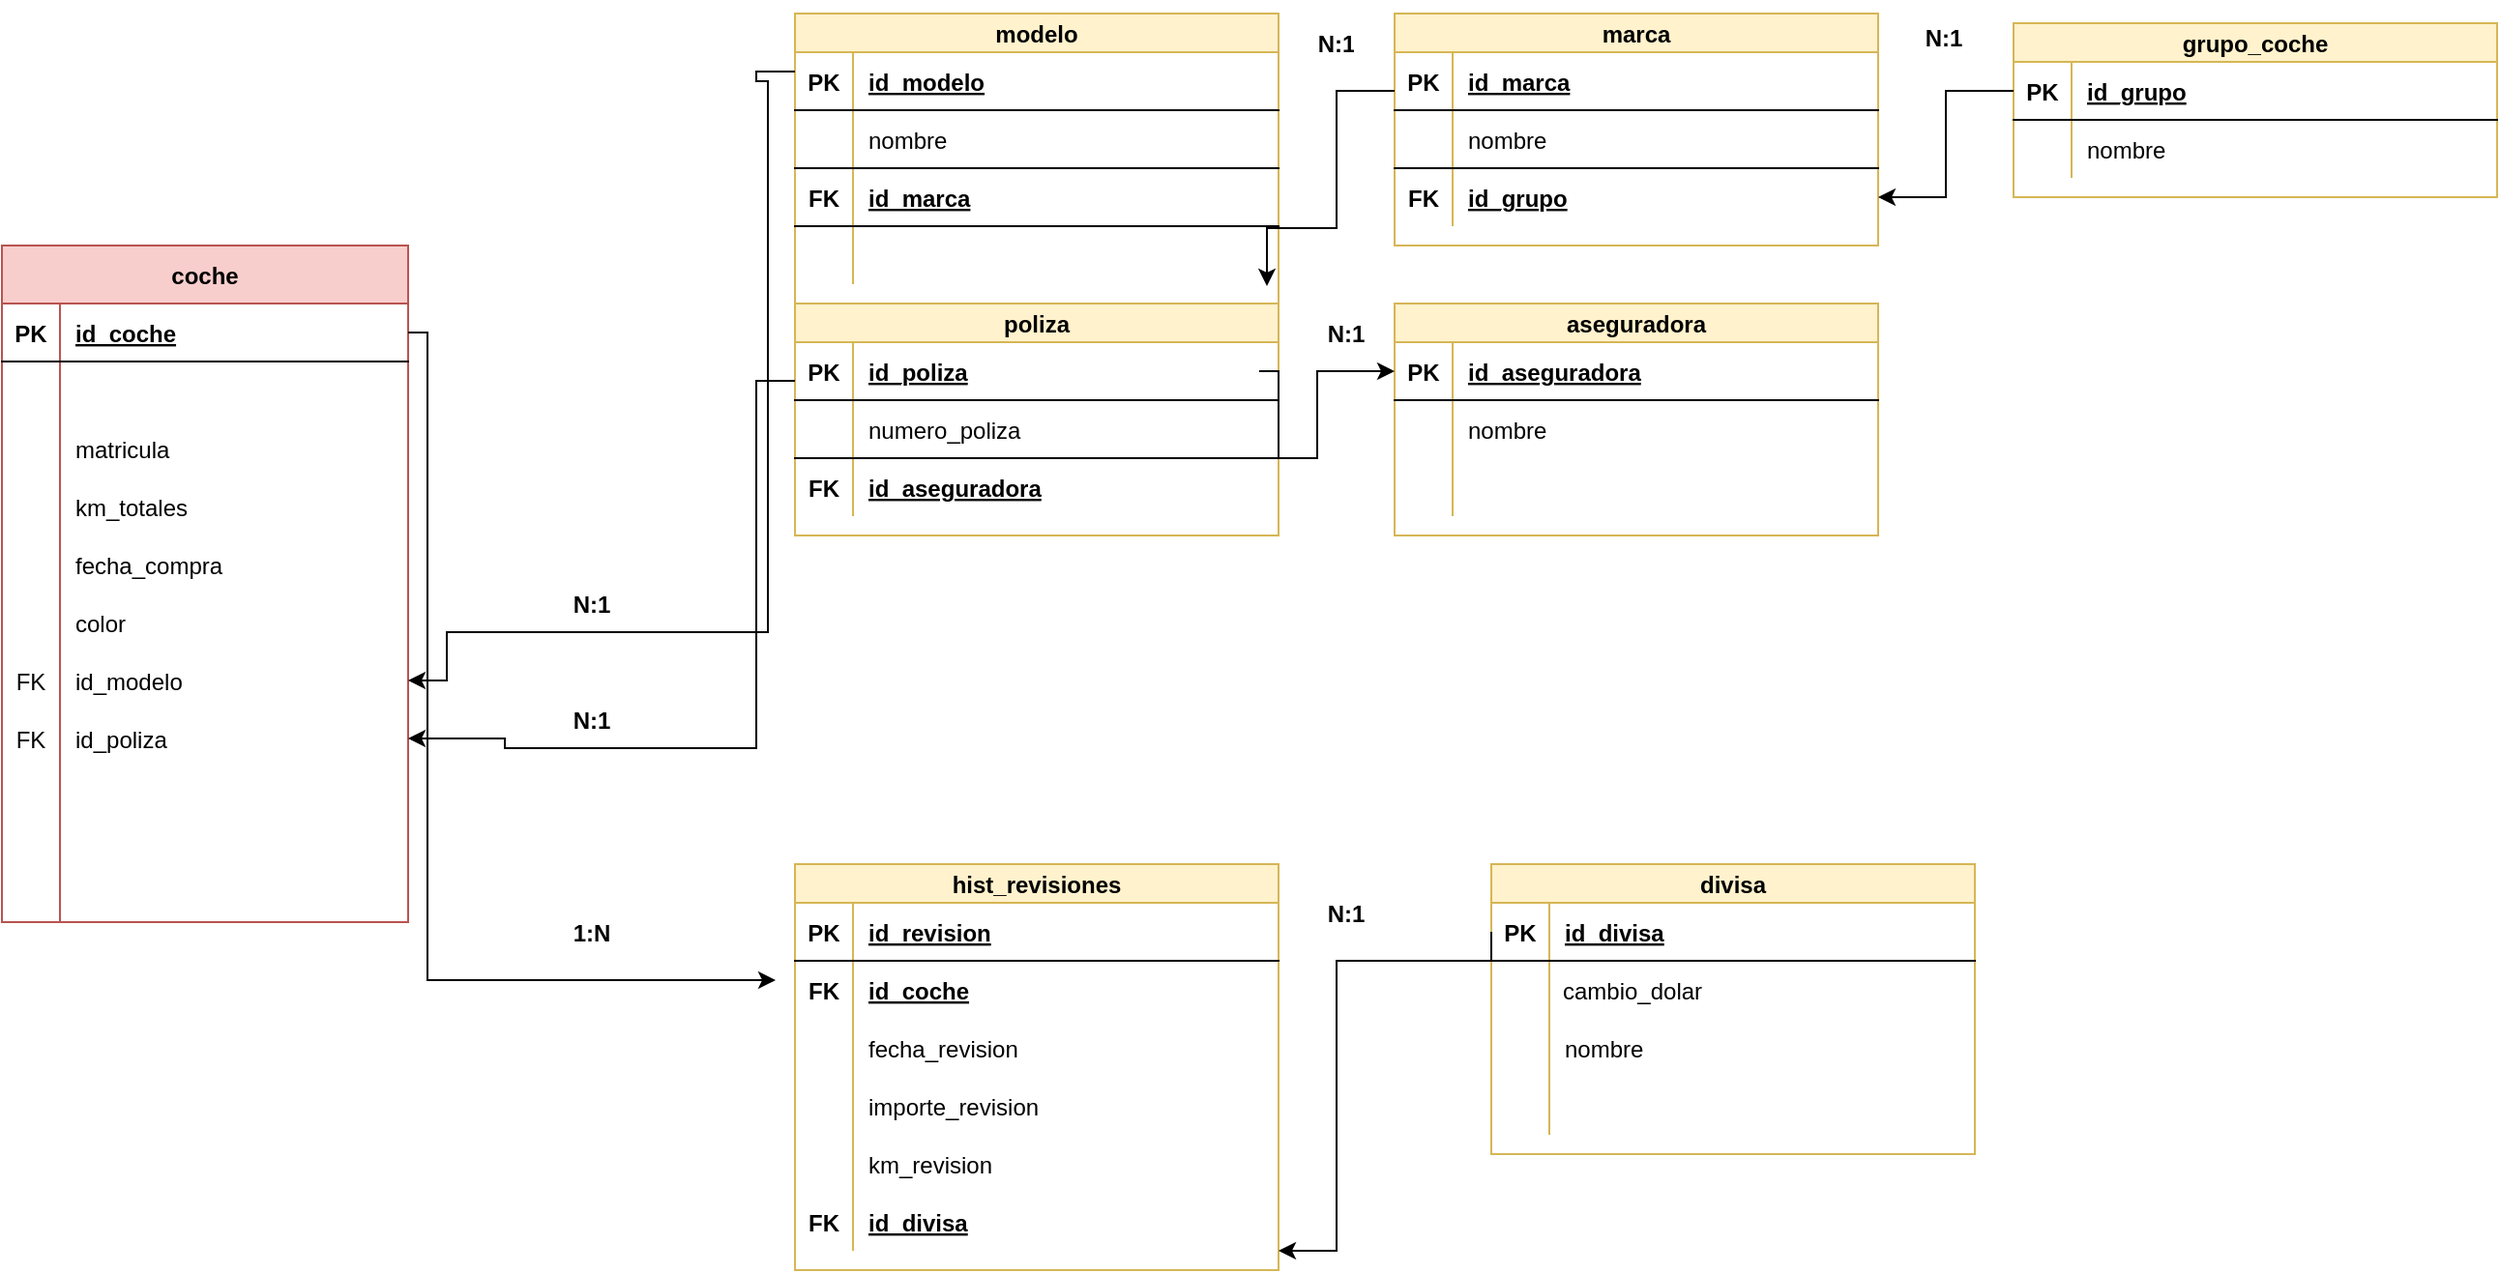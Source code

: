 <mxfile version="20.8.10" type="device"><diagram name="Página-1" id="DBxd4Nl1c4jB_Cc6_m-A"><mxGraphModel dx="2304" dy="988" grid="1" gridSize="10" guides="1" tooltips="1" connect="1" arrows="1" fold="1" page="1" pageScale="1" pageWidth="827" pageHeight="1169" math="0" shadow="0"><root><mxCell id="0"/><mxCell id="1" parent="0"/><mxCell id="4lSN26Q1klJUdj1I9lYS-38" value="coche" style="shape=table;startSize=30;container=1;collapsible=1;childLayout=tableLayout;fixedRows=1;rowLines=0;fontStyle=1;align=center;resizeLast=1;fillColor=#f8cecc;strokeColor=#b85450;" parent="1" vertex="1"><mxGeometry x="-650" y="200" width="210" height="350" as="geometry"><mxRectangle x="-240" y="90" width="130" height="30" as="alternateBounds"/></mxGeometry></mxCell><mxCell id="4lSN26Q1klJUdj1I9lYS-39" value="" style="shape=partialRectangle;collapsible=0;dropTarget=0;pointerEvents=0;fillColor=none;points=[[0,0.5],[1,0.5]];portConstraint=eastwest;top=0;left=0;right=0;bottom=1;" parent="4lSN26Q1klJUdj1I9lYS-38" vertex="1"><mxGeometry y="30" width="210" height="30" as="geometry"/></mxCell><mxCell id="4lSN26Q1klJUdj1I9lYS-40" value="PK" style="shape=partialRectangle;overflow=hidden;connectable=0;fillColor=none;top=0;left=0;bottom=0;right=0;fontStyle=1;" parent="4lSN26Q1klJUdj1I9lYS-39" vertex="1"><mxGeometry width="30" height="30" as="geometry"><mxRectangle width="30" height="30" as="alternateBounds"/></mxGeometry></mxCell><mxCell id="4lSN26Q1klJUdj1I9lYS-41" value="id_coche" style="shape=partialRectangle;overflow=hidden;connectable=0;fillColor=none;top=0;left=0;bottom=0;right=0;align=left;spacingLeft=6;fontStyle=5;" parent="4lSN26Q1klJUdj1I9lYS-39" vertex="1"><mxGeometry x="30" width="180" height="30" as="geometry"><mxRectangle width="180" height="30" as="alternateBounds"/></mxGeometry></mxCell><mxCell id="4lSN26Q1klJUdj1I9lYS-45" value="" style="shape=partialRectangle;collapsible=0;dropTarget=0;pointerEvents=0;fillColor=none;points=[[0,0.5],[1,0.5]];portConstraint=eastwest;top=0;left=0;right=0;bottom=0;" parent="4lSN26Q1klJUdj1I9lYS-38" vertex="1"><mxGeometry y="60" width="210" height="30" as="geometry"/></mxCell><mxCell id="4lSN26Q1klJUdj1I9lYS-46" value="" style="shape=partialRectangle;overflow=hidden;connectable=0;fillColor=none;top=0;left=0;bottom=0;right=0;" parent="4lSN26Q1klJUdj1I9lYS-45" vertex="1"><mxGeometry width="30" height="30" as="geometry"><mxRectangle width="30" height="30" as="alternateBounds"/></mxGeometry></mxCell><mxCell id="4lSN26Q1klJUdj1I9lYS-47" value="" style="shape=partialRectangle;overflow=hidden;connectable=0;fillColor=none;top=0;left=0;bottom=0;right=0;align=left;spacingLeft=6;fontStyle=0" parent="4lSN26Q1klJUdj1I9lYS-45" vertex="1"><mxGeometry x="30" width="180" height="30" as="geometry"><mxRectangle width="180" height="30" as="alternateBounds"/></mxGeometry></mxCell><mxCell id="4lSN26Q1klJUdj1I9lYS-42" value="" style="shape=partialRectangle;collapsible=0;dropTarget=0;pointerEvents=0;fillColor=none;points=[[0,0.5],[1,0.5]];portConstraint=eastwest;top=0;left=0;right=0;bottom=0;" parent="4lSN26Q1klJUdj1I9lYS-38" vertex="1"><mxGeometry y="90" width="210" height="30" as="geometry"/></mxCell><mxCell id="4lSN26Q1klJUdj1I9lYS-43" value="" style="shape=partialRectangle;overflow=hidden;connectable=0;fillColor=none;top=0;left=0;bottom=0;right=0;" parent="4lSN26Q1klJUdj1I9lYS-42" vertex="1"><mxGeometry width="30" height="30" as="geometry"><mxRectangle width="30" height="30" as="alternateBounds"/></mxGeometry></mxCell><mxCell id="4lSN26Q1klJUdj1I9lYS-44" value="matricula" style="shape=partialRectangle;overflow=hidden;connectable=0;fillColor=none;top=0;left=0;bottom=0;right=0;align=left;spacingLeft=6;fontStyle=0" parent="4lSN26Q1klJUdj1I9lYS-42" vertex="1"><mxGeometry x="30" width="180" height="30" as="geometry"><mxRectangle width="180" height="30" as="alternateBounds"/></mxGeometry></mxCell><mxCell id="4lSN26Q1klJUdj1I9lYS-48" value="" style="shape=partialRectangle;collapsible=0;dropTarget=0;pointerEvents=0;fillColor=none;points=[[0,0.5],[1,0.5]];portConstraint=eastwest;top=0;left=0;right=0;bottom=0;" parent="4lSN26Q1klJUdj1I9lYS-38" vertex="1"><mxGeometry y="120" width="210" height="30" as="geometry"/></mxCell><mxCell id="4lSN26Q1klJUdj1I9lYS-49" value="" style="shape=partialRectangle;overflow=hidden;connectable=0;fillColor=none;top=0;left=0;bottom=0;right=0;" parent="4lSN26Q1klJUdj1I9lYS-48" vertex="1"><mxGeometry width="30" height="30" as="geometry"><mxRectangle width="30" height="30" as="alternateBounds"/></mxGeometry></mxCell><mxCell id="4lSN26Q1klJUdj1I9lYS-50" value="" style="shape=partialRectangle;overflow=hidden;connectable=0;fillColor=none;top=0;left=0;bottom=0;right=0;align=left;spacingLeft=6;" parent="4lSN26Q1klJUdj1I9lYS-48" vertex="1"><mxGeometry x="30" width="180" height="30" as="geometry"><mxRectangle width="180" height="30" as="alternateBounds"/></mxGeometry></mxCell><mxCell id="4lSN26Q1klJUdj1I9lYS-51" value="" style="shape=partialRectangle;collapsible=0;dropTarget=0;pointerEvents=0;fillColor=none;points=[[0,0.5],[1,0.5]];portConstraint=eastwest;top=0;left=0;right=0;bottom=0;" parent="4lSN26Q1klJUdj1I9lYS-38" vertex="1"><mxGeometry y="150" width="210" height="30" as="geometry"/></mxCell><mxCell id="4lSN26Q1klJUdj1I9lYS-52" value="" style="shape=partialRectangle;overflow=hidden;connectable=0;fillColor=none;top=0;left=0;bottom=0;right=0;" parent="4lSN26Q1klJUdj1I9lYS-51" vertex="1"><mxGeometry width="30" height="30" as="geometry"><mxRectangle width="30" height="30" as="alternateBounds"/></mxGeometry></mxCell><mxCell id="4lSN26Q1klJUdj1I9lYS-53" value="fecha_compra" style="shape=partialRectangle;overflow=hidden;connectable=0;fillColor=none;top=0;left=0;bottom=0;right=0;align=left;spacingLeft=6;fontStyle=0" parent="4lSN26Q1klJUdj1I9lYS-51" vertex="1"><mxGeometry x="30" width="180" height="30" as="geometry"><mxRectangle width="180" height="30" as="alternateBounds"/></mxGeometry></mxCell><mxCell id="4lSN26Q1klJUdj1I9lYS-54" value="" style="shape=partialRectangle;collapsible=0;dropTarget=0;pointerEvents=0;fillColor=none;points=[[0,0.5],[1,0.5]];portConstraint=eastwest;top=0;left=0;right=0;bottom=0;" parent="4lSN26Q1klJUdj1I9lYS-38" vertex="1"><mxGeometry y="180" width="210" height="30" as="geometry"/></mxCell><mxCell id="4lSN26Q1klJUdj1I9lYS-55" value="" style="shape=partialRectangle;overflow=hidden;connectable=0;fillColor=none;top=0;left=0;bottom=0;right=0;" parent="4lSN26Q1klJUdj1I9lYS-54" vertex="1"><mxGeometry width="30" height="30" as="geometry"><mxRectangle width="30" height="30" as="alternateBounds"/></mxGeometry></mxCell><mxCell id="4lSN26Q1klJUdj1I9lYS-56" value="color" style="shape=partialRectangle;overflow=hidden;connectable=0;fillColor=none;top=0;left=0;bottom=0;right=0;align=left;spacingLeft=6;fontStyle=0" parent="4lSN26Q1klJUdj1I9lYS-54" vertex="1"><mxGeometry x="30" width="180" height="30" as="geometry"><mxRectangle width="180" height="30" as="alternateBounds"/></mxGeometry></mxCell><mxCell id="4lSN26Q1klJUdj1I9lYS-57" value="" style="shape=partialRectangle;collapsible=0;dropTarget=0;pointerEvents=0;fillColor=none;points=[[0,0.5],[1,0.5]];portConstraint=eastwest;top=0;left=0;right=0;bottom=0;" parent="4lSN26Q1klJUdj1I9lYS-38" vertex="1"><mxGeometry y="210" width="210" height="30" as="geometry"/></mxCell><mxCell id="4lSN26Q1klJUdj1I9lYS-58" value="FK" style="shape=partialRectangle;overflow=hidden;connectable=0;fillColor=none;top=0;left=0;bottom=0;right=0;strokeColor=default;" parent="4lSN26Q1klJUdj1I9lYS-57" vertex="1"><mxGeometry width="30" height="30" as="geometry"><mxRectangle width="30" height="30" as="alternateBounds"/></mxGeometry></mxCell><mxCell id="4lSN26Q1klJUdj1I9lYS-59" value="id_modelo" style="shape=partialRectangle;overflow=hidden;connectable=0;fillColor=none;top=0;left=0;bottom=0;right=0;align=left;spacingLeft=6;fontStyle=0;strokeColor=default;" parent="4lSN26Q1klJUdj1I9lYS-57" vertex="1"><mxGeometry x="30" width="180" height="30" as="geometry"><mxRectangle width="180" height="30" as="alternateBounds"/></mxGeometry></mxCell><mxCell id="4lSN26Q1klJUdj1I9lYS-60" value="" style="shape=partialRectangle;collapsible=0;dropTarget=0;pointerEvents=0;fillColor=none;points=[[0,0.5],[1,0.5]];portConstraint=eastwest;top=0;left=0;right=0;bottom=0;" parent="4lSN26Q1klJUdj1I9lYS-38" vertex="1"><mxGeometry y="240" width="210" height="30" as="geometry"/></mxCell><mxCell id="4lSN26Q1klJUdj1I9lYS-61" value="FK" style="shape=partialRectangle;overflow=hidden;connectable=0;fillColor=none;top=0;left=0;bottom=0;right=0;strokeColor=default;" parent="4lSN26Q1klJUdj1I9lYS-60" vertex="1"><mxGeometry width="30" height="30" as="geometry"><mxRectangle width="30" height="30" as="alternateBounds"/></mxGeometry></mxCell><mxCell id="4lSN26Q1klJUdj1I9lYS-62" value="id_poliza" style="shape=partialRectangle;overflow=hidden;connectable=0;fillColor=none;top=0;left=0;bottom=0;right=0;align=left;spacingLeft=6;strokeColor=default;" parent="4lSN26Q1klJUdj1I9lYS-60" vertex="1"><mxGeometry x="30" width="180" height="30" as="geometry"><mxRectangle width="180" height="30" as="alternateBounds"/></mxGeometry></mxCell><mxCell id="4lSN26Q1klJUdj1I9lYS-63" value="" style="shape=partialRectangle;collapsible=0;dropTarget=0;pointerEvents=0;fillColor=none;points=[[0,0.5],[1,0.5]];portConstraint=eastwest;top=0;left=0;right=0;bottom=0;" parent="4lSN26Q1klJUdj1I9lYS-38" vertex="1"><mxGeometry y="270" width="210" height="30" as="geometry"/></mxCell><mxCell id="4lSN26Q1klJUdj1I9lYS-64" value="" style="shape=partialRectangle;overflow=hidden;connectable=0;fillColor=none;top=0;left=0;bottom=0;right=0;strokeColor=default;" parent="4lSN26Q1klJUdj1I9lYS-63" vertex="1"><mxGeometry width="30" height="30" as="geometry"><mxRectangle width="30" height="30" as="alternateBounds"/></mxGeometry></mxCell><mxCell id="4lSN26Q1klJUdj1I9lYS-65" value="" style="shape=partialRectangle;overflow=hidden;connectable=0;fillColor=none;top=0;left=0;bottom=0;right=0;align=left;spacingLeft=6;fontStyle=4;strokeColor=default;" parent="4lSN26Q1klJUdj1I9lYS-63" vertex="1"><mxGeometry x="30" width="180" height="30" as="geometry"><mxRectangle width="180" height="30" as="alternateBounds"/></mxGeometry></mxCell><mxCell id="4lSN26Q1klJUdj1I9lYS-66" value="" style="shape=partialRectangle;collapsible=0;dropTarget=0;pointerEvents=0;fillColor=none;points=[[0,0.5],[1,0.5]];portConstraint=eastwest;top=0;left=0;right=0;bottom=0;" parent="4lSN26Q1klJUdj1I9lYS-38" vertex="1"><mxGeometry y="300" width="210" height="30" as="geometry"/></mxCell><mxCell id="4lSN26Q1klJUdj1I9lYS-67" value="" style="shape=partialRectangle;overflow=hidden;connectable=0;fillColor=none;top=0;left=0;bottom=0;right=0;strokeColor=default;" parent="4lSN26Q1klJUdj1I9lYS-66" vertex="1"><mxGeometry width="30" height="30" as="geometry"><mxRectangle width="30" height="30" as="alternateBounds"/></mxGeometry></mxCell><mxCell id="4lSN26Q1klJUdj1I9lYS-68" value="" style="shape=partialRectangle;overflow=hidden;connectable=0;fillColor=none;top=0;left=0;bottom=0;right=0;align=left;spacingLeft=6;strokeColor=default;" parent="4lSN26Q1klJUdj1I9lYS-66" vertex="1"><mxGeometry x="30" width="180" height="30" as="geometry"><mxRectangle width="180" height="30" as="alternateBounds"/></mxGeometry></mxCell><mxCell id="4lSN26Q1klJUdj1I9lYS-69" value="" style="shape=partialRectangle;collapsible=0;dropTarget=0;pointerEvents=0;fillColor=none;points=[[0,0.5],[1,0.5]];portConstraint=eastwest;top=0;left=0;right=0;bottom=0;" parent="4lSN26Q1klJUdj1I9lYS-38" vertex="1"><mxGeometry y="330" width="210" height="20" as="geometry"/></mxCell><mxCell id="4lSN26Q1klJUdj1I9lYS-70" value="" style="shape=partialRectangle;overflow=hidden;connectable=0;fillColor=none;top=0;left=0;bottom=0;right=0;strokeColor=default;" parent="4lSN26Q1klJUdj1I9lYS-69" vertex="1"><mxGeometry width="30" height="20" as="geometry"><mxRectangle width="30" height="20" as="alternateBounds"/></mxGeometry></mxCell><mxCell id="4lSN26Q1klJUdj1I9lYS-71" value="" style="shape=partialRectangle;overflow=hidden;connectable=0;fillColor=none;top=0;left=0;bottom=0;right=0;align=left;spacingLeft=6;strokeColor=default;" parent="4lSN26Q1klJUdj1I9lYS-69" vertex="1"><mxGeometry x="30" width="180" height="20" as="geometry"><mxRectangle width="180" height="20" as="alternateBounds"/></mxGeometry></mxCell><mxCell id="4lSN26Q1klJUdj1I9lYS-72" value="marca" style="shape=table;startSize=20;container=1;collapsible=1;childLayout=tableLayout;fixedRows=1;rowLines=0;fontStyle=1;align=center;resizeLast=1;fillColor=#fff2cc;strokeColor=#d6b656;" parent="1" vertex="1"><mxGeometry x="70" y="80" width="250" height="120" as="geometry"/></mxCell><mxCell id="4lSN26Q1klJUdj1I9lYS-73" value="" style="shape=partialRectangle;collapsible=0;dropTarget=0;pointerEvents=0;fillColor=none;points=[[0,0.5],[1,0.5]];portConstraint=eastwest;top=0;left=0;right=0;bottom=1;" parent="4lSN26Q1klJUdj1I9lYS-72" vertex="1"><mxGeometry y="20" width="250" height="30" as="geometry"/></mxCell><mxCell id="4lSN26Q1klJUdj1I9lYS-74" value="PK" style="shape=partialRectangle;overflow=hidden;connectable=0;fillColor=none;top=0;left=0;bottom=0;right=0;fontStyle=1;" parent="4lSN26Q1klJUdj1I9lYS-73" vertex="1"><mxGeometry width="30" height="30" as="geometry"><mxRectangle width="30" height="30" as="alternateBounds"/></mxGeometry></mxCell><mxCell id="4lSN26Q1klJUdj1I9lYS-75" value="id_marca" style="shape=partialRectangle;overflow=hidden;connectable=0;fillColor=none;top=0;left=0;bottom=0;right=0;align=left;spacingLeft=6;fontStyle=5;" parent="4lSN26Q1klJUdj1I9lYS-73" vertex="1"><mxGeometry x="30" width="220" height="30" as="geometry"><mxRectangle width="220" height="30" as="alternateBounds"/></mxGeometry></mxCell><mxCell id="4lSN26Q1klJUdj1I9lYS-275" value="" style="shape=partialRectangle;collapsible=0;dropTarget=0;pointerEvents=0;fillColor=none;points=[[0,0.5],[1,0.5]];portConstraint=eastwest;top=0;left=0;right=0;bottom=1;fontStyle=1" parent="4lSN26Q1klJUdj1I9lYS-72" vertex="1"><mxGeometry y="50" width="250" height="30" as="geometry"/></mxCell><mxCell id="4lSN26Q1klJUdj1I9lYS-276" value="" style="shape=partialRectangle;overflow=hidden;connectable=0;fillColor=none;top=0;left=0;bottom=0;right=0;fontStyle=1;" parent="4lSN26Q1klJUdj1I9lYS-275" vertex="1"><mxGeometry width="30" height="30" as="geometry"><mxRectangle width="30" height="30" as="alternateBounds"/></mxGeometry></mxCell><mxCell id="4lSN26Q1klJUdj1I9lYS-277" value="nombre" style="shape=partialRectangle;overflow=hidden;connectable=0;fillColor=none;top=0;left=0;bottom=0;right=0;align=left;spacingLeft=6;fontStyle=0;" parent="4lSN26Q1klJUdj1I9lYS-275" vertex="1"><mxGeometry x="30" width="220" height="30" as="geometry"><mxRectangle width="220" height="30" as="alternateBounds"/></mxGeometry></mxCell><mxCell id="4lSN26Q1klJUdj1I9lYS-76" value="" style="shape=partialRectangle;collapsible=0;dropTarget=0;pointerEvents=0;fillColor=none;points=[[0,0.5],[1,0.5]];portConstraint=eastwest;top=0;left=0;right=0;bottom=0;" parent="4lSN26Q1klJUdj1I9lYS-72" vertex="1"><mxGeometry y="80" width="250" height="30" as="geometry"/></mxCell><mxCell id="4lSN26Q1klJUdj1I9lYS-77" value="FK" style="shape=partialRectangle;overflow=hidden;connectable=0;fillColor=none;top=0;left=0;bottom=0;right=0;fontStyle=1" parent="4lSN26Q1klJUdj1I9lYS-76" vertex="1"><mxGeometry width="30" height="30" as="geometry"><mxRectangle width="30" height="30" as="alternateBounds"/></mxGeometry></mxCell><mxCell id="4lSN26Q1klJUdj1I9lYS-78" value="id_grupo" style="shape=partialRectangle;overflow=hidden;connectable=0;fillColor=none;top=0;left=0;bottom=0;right=0;align=left;spacingLeft=6;fontStyle=5" parent="4lSN26Q1klJUdj1I9lYS-76" vertex="1"><mxGeometry x="30" width="220" height="30" as="geometry"><mxRectangle width="220" height="30" as="alternateBounds"/></mxGeometry></mxCell><mxCell id="4lSN26Q1klJUdj1I9lYS-137" value="grupo_coche" style="shape=table;startSize=20;container=1;collapsible=1;childLayout=tableLayout;fixedRows=1;rowLines=0;fontStyle=1;align=center;resizeLast=1;fillColor=#fff2cc;strokeColor=#d6b656;" parent="1" vertex="1"><mxGeometry x="390" y="85" width="250" height="90" as="geometry"/></mxCell><mxCell id="4lSN26Q1klJUdj1I9lYS-138" value="" style="shape=partialRectangle;collapsible=0;dropTarget=0;pointerEvents=0;fillColor=none;points=[[0,0.5],[1,0.5]];portConstraint=eastwest;top=0;left=0;right=0;bottom=1;" parent="4lSN26Q1klJUdj1I9lYS-137" vertex="1"><mxGeometry y="20" width="250" height="30" as="geometry"/></mxCell><mxCell id="4lSN26Q1klJUdj1I9lYS-139" value="PK" style="shape=partialRectangle;overflow=hidden;connectable=0;fillColor=none;top=0;left=0;bottom=0;right=0;fontStyle=1;" parent="4lSN26Q1klJUdj1I9lYS-138" vertex="1"><mxGeometry width="30" height="30" as="geometry"><mxRectangle width="30" height="30" as="alternateBounds"/></mxGeometry></mxCell><mxCell id="4lSN26Q1klJUdj1I9lYS-140" value="id_grupo" style="shape=partialRectangle;overflow=hidden;connectable=0;fillColor=none;top=0;left=0;bottom=0;right=0;align=left;spacingLeft=6;fontStyle=5;" parent="4lSN26Q1klJUdj1I9lYS-138" vertex="1"><mxGeometry x="30" width="220" height="30" as="geometry"><mxRectangle width="220" height="30" as="alternateBounds"/></mxGeometry></mxCell><mxCell id="4lSN26Q1klJUdj1I9lYS-141" value="" style="shape=partialRectangle;collapsible=0;dropTarget=0;pointerEvents=0;fillColor=none;points=[[0,0.5],[1,0.5]];portConstraint=eastwest;top=0;left=0;right=0;bottom=0;" parent="4lSN26Q1klJUdj1I9lYS-137" vertex="1"><mxGeometry y="50" width="250" height="30" as="geometry"/></mxCell><mxCell id="4lSN26Q1klJUdj1I9lYS-142" value="" style="shape=partialRectangle;overflow=hidden;connectable=0;fillColor=none;top=0;left=0;bottom=0;right=0;" parent="4lSN26Q1klJUdj1I9lYS-141" vertex="1"><mxGeometry width="30" height="30" as="geometry"><mxRectangle width="30" height="30" as="alternateBounds"/></mxGeometry></mxCell><mxCell id="4lSN26Q1klJUdj1I9lYS-143" value="nombre" style="shape=partialRectangle;overflow=hidden;connectable=0;fillColor=none;top=0;left=0;bottom=0;right=0;align=left;spacingLeft=6;fontStyle=0" parent="4lSN26Q1klJUdj1I9lYS-141" vertex="1"><mxGeometry x="30" width="220" height="30" as="geometry"><mxRectangle width="220" height="30" as="alternateBounds"/></mxGeometry></mxCell><mxCell id="4lSN26Q1klJUdj1I9lYS-144" value="aseguradora" style="shape=table;startSize=20;container=1;collapsible=1;childLayout=tableLayout;fixedRows=1;rowLines=0;fontStyle=1;align=center;resizeLast=1;fillColor=#fff2cc;strokeColor=#d6b656;" parent="1" vertex="1"><mxGeometry x="70" y="230" width="250" height="120" as="geometry"/></mxCell><mxCell id="4lSN26Q1klJUdj1I9lYS-145" value="" style="shape=partialRectangle;collapsible=0;dropTarget=0;pointerEvents=0;fillColor=none;points=[[0,0.5],[1,0.5]];portConstraint=eastwest;top=0;left=0;right=0;bottom=1;" parent="4lSN26Q1klJUdj1I9lYS-144" vertex="1"><mxGeometry y="20" width="250" height="30" as="geometry"/></mxCell><mxCell id="4lSN26Q1klJUdj1I9lYS-146" value="PK" style="shape=partialRectangle;overflow=hidden;connectable=0;fillColor=none;top=0;left=0;bottom=0;right=0;fontStyle=1;" parent="4lSN26Q1klJUdj1I9lYS-145" vertex="1"><mxGeometry width="30" height="30" as="geometry"><mxRectangle width="30" height="30" as="alternateBounds"/></mxGeometry></mxCell><mxCell id="4lSN26Q1klJUdj1I9lYS-147" value="id_aseguradora" style="shape=partialRectangle;overflow=hidden;connectable=0;fillColor=none;top=0;left=0;bottom=0;right=0;align=left;spacingLeft=6;fontStyle=5;" parent="4lSN26Q1klJUdj1I9lYS-145" vertex="1"><mxGeometry x="30" width="220" height="30" as="geometry"><mxRectangle width="220" height="30" as="alternateBounds"/></mxGeometry></mxCell><mxCell id="4lSN26Q1klJUdj1I9lYS-148" value="" style="shape=partialRectangle;collapsible=0;dropTarget=0;pointerEvents=0;fillColor=none;points=[[0,0.5],[1,0.5]];portConstraint=eastwest;top=0;left=0;right=0;bottom=0;" parent="4lSN26Q1klJUdj1I9lYS-144" vertex="1"><mxGeometry y="50" width="250" height="30" as="geometry"/></mxCell><mxCell id="4lSN26Q1klJUdj1I9lYS-149" value="" style="shape=partialRectangle;overflow=hidden;connectable=0;fillColor=none;top=0;left=0;bottom=0;right=0;" parent="4lSN26Q1klJUdj1I9lYS-148" vertex="1"><mxGeometry width="30" height="30" as="geometry"><mxRectangle width="30" height="30" as="alternateBounds"/></mxGeometry></mxCell><mxCell id="4lSN26Q1klJUdj1I9lYS-150" value="nombre" style="shape=partialRectangle;overflow=hidden;connectable=0;fillColor=none;top=0;left=0;bottom=0;right=0;align=left;spacingLeft=6;fontStyle=0" parent="4lSN26Q1klJUdj1I9lYS-148" vertex="1"><mxGeometry x="30" width="220" height="30" as="geometry"><mxRectangle width="220" height="30" as="alternateBounds"/></mxGeometry></mxCell><mxCell id="4lSN26Q1klJUdj1I9lYS-288" value="" style="shape=partialRectangle;collapsible=0;dropTarget=0;pointerEvents=0;fillColor=none;points=[[0,0.5],[1,0.5]];portConstraint=eastwest;top=0;left=0;right=0;bottom=0;" parent="4lSN26Q1klJUdj1I9lYS-144" vertex="1"><mxGeometry y="80" width="250" height="30" as="geometry"/></mxCell><mxCell id="4lSN26Q1klJUdj1I9lYS-289" value="" style="shape=partialRectangle;overflow=hidden;connectable=0;fillColor=none;top=0;left=0;bottom=0;right=0;" parent="4lSN26Q1klJUdj1I9lYS-288" vertex="1"><mxGeometry width="30" height="30" as="geometry"><mxRectangle width="30" height="30" as="alternateBounds"/></mxGeometry></mxCell><mxCell id="4lSN26Q1klJUdj1I9lYS-290" value="" style="shape=partialRectangle;overflow=hidden;connectable=0;fillColor=none;top=0;left=0;bottom=0;right=0;align=left;spacingLeft=6;fontStyle=4" parent="4lSN26Q1klJUdj1I9lYS-288" vertex="1"><mxGeometry x="30" width="220" height="30" as="geometry"><mxRectangle width="220" height="30" as="alternateBounds"/></mxGeometry></mxCell><mxCell id="4lSN26Q1klJUdj1I9lYS-151" value="divisa" style="shape=table;startSize=20;container=1;collapsible=1;childLayout=tableLayout;fixedRows=1;rowLines=0;fontStyle=1;align=center;resizeLast=1;fillColor=#fff2cc;strokeColor=#d6b656;" parent="1" vertex="1"><mxGeometry x="120" y="520" width="250" height="150" as="geometry"/></mxCell><mxCell id="4lSN26Q1klJUdj1I9lYS-152" value="" style="shape=partialRectangle;collapsible=0;dropTarget=0;pointerEvents=0;fillColor=none;points=[[0,0.5],[1,0.5]];portConstraint=eastwest;top=0;left=0;right=0;bottom=1;" parent="4lSN26Q1klJUdj1I9lYS-151" vertex="1"><mxGeometry y="20" width="250" height="30" as="geometry"/></mxCell><mxCell id="4lSN26Q1klJUdj1I9lYS-153" value="PK" style="shape=partialRectangle;overflow=hidden;connectable=0;fillColor=none;top=0;left=0;bottom=0;right=0;fontStyle=1;" parent="4lSN26Q1klJUdj1I9lYS-152" vertex="1"><mxGeometry width="30" height="30" as="geometry"><mxRectangle width="30" height="30" as="alternateBounds"/></mxGeometry></mxCell><mxCell id="4lSN26Q1klJUdj1I9lYS-154" value="id_divisa" style="shape=partialRectangle;overflow=hidden;connectable=0;fillColor=none;top=0;left=0;bottom=0;right=0;align=left;spacingLeft=6;fontStyle=5;" parent="4lSN26Q1klJUdj1I9lYS-152" vertex="1"><mxGeometry x="30" width="220" height="30" as="geometry"><mxRectangle width="220" height="30" as="alternateBounds"/></mxGeometry></mxCell><mxCell id="4lSN26Q1klJUdj1I9lYS-155" value="" style="shape=partialRectangle;collapsible=0;dropTarget=0;pointerEvents=0;fillColor=none;points=[[0,0.5],[1,0.5]];portConstraint=eastwest;top=0;left=0;right=0;bottom=0;" parent="4lSN26Q1klJUdj1I9lYS-151" vertex="1"><mxGeometry y="50" width="250" height="30" as="geometry"/></mxCell><mxCell id="4lSN26Q1klJUdj1I9lYS-156" value="" style="shape=partialRectangle;overflow=hidden;connectable=0;fillColor=none;top=0;left=0;bottom=0;right=0;fontStyle=1" parent="4lSN26Q1klJUdj1I9lYS-155" vertex="1"><mxGeometry width="30" height="30" as="geometry"><mxRectangle width="30" height="30" as="alternateBounds"/></mxGeometry></mxCell><mxCell id="4lSN26Q1klJUdj1I9lYS-157" value="" style="shape=partialRectangle;overflow=hidden;connectable=0;fillColor=none;top=0;left=0;bottom=0;right=0;align=left;spacingLeft=6;fontStyle=5" parent="4lSN26Q1klJUdj1I9lYS-155" vertex="1"><mxGeometry x="30" width="220" height="30" as="geometry"><mxRectangle width="220" height="30" as="alternateBounds"/></mxGeometry></mxCell><mxCell id="4lSN26Q1klJUdj1I9lYS-158" value="" style="shape=partialRectangle;collapsible=0;dropTarget=0;pointerEvents=0;fillColor=none;points=[[0,0.5],[1,0.5]];portConstraint=eastwest;top=0;left=0;right=0;bottom=0;" parent="4lSN26Q1klJUdj1I9lYS-151" vertex="1"><mxGeometry y="80" width="250" height="30" as="geometry"/></mxCell><mxCell id="4lSN26Q1klJUdj1I9lYS-159" value="" style="shape=partialRectangle;overflow=hidden;connectable=0;fillColor=none;top=0;left=0;bottom=0;right=0;" parent="4lSN26Q1klJUdj1I9lYS-158" vertex="1"><mxGeometry width="30" height="30" as="geometry"><mxRectangle width="30" height="30" as="alternateBounds"/></mxGeometry></mxCell><mxCell id="4lSN26Q1klJUdj1I9lYS-160" value="nombre" style="shape=partialRectangle;overflow=hidden;connectable=0;fillColor=none;top=0;left=0;bottom=0;right=0;align=left;spacingLeft=6;fontStyle=0" parent="4lSN26Q1klJUdj1I9lYS-158" vertex="1"><mxGeometry x="30" width="220" height="30" as="geometry"><mxRectangle width="220" height="30" as="alternateBounds"/></mxGeometry></mxCell><mxCell id="tyghJEB72FLHxF8M_5Yc-49" value="" style="shape=partialRectangle;collapsible=0;dropTarget=0;pointerEvents=0;fillColor=none;points=[[0,0.5],[1,0.5]];portConstraint=eastwest;top=0;left=0;right=0;bottom=0;" parent="4lSN26Q1klJUdj1I9lYS-151" vertex="1"><mxGeometry y="110" width="250" height="30" as="geometry"/></mxCell><mxCell id="tyghJEB72FLHxF8M_5Yc-50" value="" style="shape=partialRectangle;overflow=hidden;connectable=0;fillColor=none;top=0;left=0;bottom=0;right=0;" parent="tyghJEB72FLHxF8M_5Yc-49" vertex="1"><mxGeometry width="30" height="30" as="geometry"><mxRectangle width="30" height="30" as="alternateBounds"/></mxGeometry></mxCell><mxCell id="tyghJEB72FLHxF8M_5Yc-51" value="" style="shape=partialRectangle;overflow=hidden;connectable=0;fillColor=none;top=0;left=0;bottom=0;right=0;align=left;spacingLeft=6;fontStyle=4" parent="tyghJEB72FLHxF8M_5Yc-49" vertex="1"><mxGeometry x="30" width="220" height="30" as="geometry"><mxRectangle width="220" height="30" as="alternateBounds"/></mxGeometry></mxCell><mxCell id="4lSN26Q1klJUdj1I9lYS-197" value="modelo" style="shape=table;startSize=20;container=1;collapsible=1;childLayout=tableLayout;fixedRows=1;rowLines=0;fontStyle=1;align=center;resizeLast=1;fillColor=#fff2cc;strokeColor=#d6b656;" parent="1" vertex="1"><mxGeometry x="-240" y="80" width="250" height="150" as="geometry"/></mxCell><mxCell id="tyghJEB72FLHxF8M_5Yc-40" value="" style="shape=partialRectangle;collapsible=0;dropTarget=0;pointerEvents=0;fillColor=none;points=[[0,0.5],[1,0.5]];portConstraint=eastwest;top=0;left=0;right=0;bottom=1;" parent="4lSN26Q1klJUdj1I9lYS-197" vertex="1"><mxGeometry y="20" width="250" height="30" as="geometry"/></mxCell><mxCell id="tyghJEB72FLHxF8M_5Yc-41" value="PK" style="shape=partialRectangle;overflow=hidden;connectable=0;fillColor=none;top=0;left=0;bottom=0;right=0;fontStyle=1;" parent="tyghJEB72FLHxF8M_5Yc-40" vertex="1"><mxGeometry width="30" height="30" as="geometry"><mxRectangle width="30" height="30" as="alternateBounds"/></mxGeometry></mxCell><mxCell id="tyghJEB72FLHxF8M_5Yc-42" value="id_modelo" style="shape=partialRectangle;overflow=hidden;connectable=0;fillColor=none;top=0;left=0;bottom=0;right=0;align=left;spacingLeft=6;fontStyle=5;" parent="tyghJEB72FLHxF8M_5Yc-40" vertex="1"><mxGeometry x="30" width="220" height="30" as="geometry"><mxRectangle width="220" height="30" as="alternateBounds"/></mxGeometry></mxCell><mxCell id="4lSN26Q1klJUdj1I9lYS-198" value="" style="shape=partialRectangle;collapsible=0;dropTarget=0;pointerEvents=0;fillColor=none;points=[[0,0.5],[1,0.5]];portConstraint=eastwest;top=0;left=0;right=0;bottom=1;" parent="4lSN26Q1klJUdj1I9lYS-197" vertex="1"><mxGeometry y="50" width="250" height="30" as="geometry"/></mxCell><mxCell id="4lSN26Q1klJUdj1I9lYS-199" value="" style="shape=partialRectangle;overflow=hidden;connectable=0;fillColor=none;top=0;left=0;bottom=0;right=0;fontStyle=1;" parent="4lSN26Q1klJUdj1I9lYS-198" vertex="1"><mxGeometry width="30" height="30" as="geometry"><mxRectangle width="30" height="30" as="alternateBounds"/></mxGeometry></mxCell><mxCell id="4lSN26Q1klJUdj1I9lYS-200" value="nombre" style="shape=partialRectangle;overflow=hidden;connectable=0;fillColor=none;top=0;left=0;bottom=0;right=0;align=left;spacingLeft=6;fontStyle=0;" parent="4lSN26Q1klJUdj1I9lYS-198" vertex="1"><mxGeometry x="30" width="220" height="30" as="geometry"><mxRectangle width="220" height="30" as="alternateBounds"/></mxGeometry></mxCell><mxCell id="4lSN26Q1klJUdj1I9lYS-255" value="" style="shape=partialRectangle;collapsible=0;dropTarget=0;pointerEvents=0;fillColor=none;points=[[0,0.5],[1,0.5]];portConstraint=eastwest;top=0;left=0;right=0;bottom=1;" parent="4lSN26Q1klJUdj1I9lYS-197" vertex="1"><mxGeometry y="80" width="250" height="30" as="geometry"/></mxCell><mxCell id="4lSN26Q1klJUdj1I9lYS-256" value="FK" style="shape=partialRectangle;overflow=hidden;connectable=0;fillColor=none;top=0;left=0;bottom=0;right=0;fontStyle=1;strokeColor=inherit;" parent="4lSN26Q1klJUdj1I9lYS-255" vertex="1"><mxGeometry width="30" height="30" as="geometry"><mxRectangle width="30" height="30" as="alternateBounds"/></mxGeometry></mxCell><mxCell id="4lSN26Q1klJUdj1I9lYS-257" value="id_marca" style="shape=partialRectangle;overflow=hidden;connectable=0;fillColor=none;top=0;left=0;bottom=0;right=0;align=left;spacingLeft=6;fontStyle=5;strokeColor=inherit;" parent="4lSN26Q1klJUdj1I9lYS-255" vertex="1"><mxGeometry x="30" width="220" height="30" as="geometry"><mxRectangle width="220" height="30" as="alternateBounds"/></mxGeometry></mxCell><mxCell id="4lSN26Q1klJUdj1I9lYS-201" value="" style="shape=partialRectangle;collapsible=0;dropTarget=0;pointerEvents=0;fillColor=none;points=[[0,0.5],[1,0.5]];portConstraint=eastwest;top=0;left=0;right=0;bottom=0;" parent="4lSN26Q1klJUdj1I9lYS-197" vertex="1"><mxGeometry y="110" width="250" height="30" as="geometry"/></mxCell><mxCell id="4lSN26Q1klJUdj1I9lYS-202" value="" style="shape=partialRectangle;overflow=hidden;connectable=0;fillColor=none;top=0;left=0;bottom=0;right=0;" parent="4lSN26Q1klJUdj1I9lYS-201" vertex="1"><mxGeometry width="30" height="30" as="geometry"><mxRectangle width="30" height="30" as="alternateBounds"/></mxGeometry></mxCell><mxCell id="4lSN26Q1klJUdj1I9lYS-203" value="" style="shape=partialRectangle;overflow=hidden;connectable=0;fillColor=none;top=0;left=0;bottom=0;right=0;align=left;spacingLeft=6;fontStyle=4" parent="4lSN26Q1klJUdj1I9lYS-201" vertex="1"><mxGeometry x="30" width="220" height="30" as="geometry"><mxRectangle width="220" height="30" as="alternateBounds"/></mxGeometry></mxCell><mxCell id="4lSN26Q1klJUdj1I9lYS-204" value="hist_revisiones" style="shape=table;startSize=20;container=1;collapsible=1;childLayout=tableLayout;fixedRows=1;rowLines=0;fontStyle=1;align=center;resizeLast=1;fillColor=#fff2cc;strokeColor=#d6b656;" parent="1" vertex="1"><mxGeometry x="-240" y="520" width="250" height="210" as="geometry"/></mxCell><mxCell id="4lSN26Q1klJUdj1I9lYS-205" value="" style="shape=partialRectangle;collapsible=0;dropTarget=0;pointerEvents=0;fillColor=none;points=[[0,0.5],[1,0.5]];portConstraint=eastwest;top=0;left=0;right=0;bottom=1;" parent="4lSN26Q1klJUdj1I9lYS-204" vertex="1"><mxGeometry y="20" width="250" height="30" as="geometry"/></mxCell><mxCell id="4lSN26Q1klJUdj1I9lYS-206" value="PK" style="shape=partialRectangle;overflow=hidden;connectable=0;fillColor=none;top=0;left=0;bottom=0;right=0;fontStyle=1;" parent="4lSN26Q1klJUdj1I9lYS-205" vertex="1"><mxGeometry width="30" height="30" as="geometry"><mxRectangle width="30" height="30" as="alternateBounds"/></mxGeometry></mxCell><mxCell id="4lSN26Q1klJUdj1I9lYS-207" value="id_revision" style="shape=partialRectangle;overflow=hidden;connectable=0;fillColor=none;top=0;left=0;bottom=0;right=0;align=left;spacingLeft=6;fontStyle=5;" parent="4lSN26Q1klJUdj1I9lYS-205" vertex="1"><mxGeometry x="30" width="220" height="30" as="geometry"><mxRectangle width="220" height="30" as="alternateBounds"/></mxGeometry></mxCell><mxCell id="4lSN26Q1klJUdj1I9lYS-208" value="" style="shape=partialRectangle;collapsible=0;dropTarget=0;pointerEvents=0;fillColor=none;points=[[0,0.5],[1,0.5]];portConstraint=eastwest;top=0;left=0;right=0;bottom=0;" parent="4lSN26Q1klJUdj1I9lYS-204" vertex="1"><mxGeometry y="50" width="250" height="30" as="geometry"/></mxCell><mxCell id="4lSN26Q1klJUdj1I9lYS-209" value="FK" style="shape=partialRectangle;overflow=hidden;connectable=0;fillColor=none;top=0;left=0;bottom=0;right=0;fontStyle=1" parent="4lSN26Q1klJUdj1I9lYS-208" vertex="1"><mxGeometry width="30" height="30" as="geometry"><mxRectangle width="30" height="30" as="alternateBounds"/></mxGeometry></mxCell><mxCell id="4lSN26Q1klJUdj1I9lYS-210" value="id_coche" style="shape=partialRectangle;overflow=hidden;connectable=0;fillColor=none;top=0;left=0;bottom=0;right=0;align=left;spacingLeft=6;fontStyle=5" parent="4lSN26Q1klJUdj1I9lYS-208" vertex="1"><mxGeometry x="30" width="220" height="30" as="geometry"><mxRectangle width="220" height="30" as="alternateBounds"/></mxGeometry></mxCell><mxCell id="4lSN26Q1klJUdj1I9lYS-211" value="" style="shape=partialRectangle;collapsible=0;dropTarget=0;pointerEvents=0;fillColor=none;points=[[0,0.5],[1,0.5]];portConstraint=eastwest;top=0;left=0;right=0;bottom=0;" parent="4lSN26Q1klJUdj1I9lYS-204" vertex="1"><mxGeometry y="80" width="250" height="30" as="geometry"/></mxCell><mxCell id="4lSN26Q1klJUdj1I9lYS-212" value="" style="shape=partialRectangle;overflow=hidden;connectable=0;fillColor=none;top=0;left=0;bottom=0;right=0;" parent="4lSN26Q1klJUdj1I9lYS-211" vertex="1"><mxGeometry width="30" height="30" as="geometry"><mxRectangle width="30" height="30" as="alternateBounds"/></mxGeometry></mxCell><mxCell id="4lSN26Q1klJUdj1I9lYS-213" value="fecha_revision" style="shape=partialRectangle;overflow=hidden;connectable=0;fillColor=none;top=0;left=0;bottom=0;right=0;align=left;spacingLeft=6;fontStyle=0" parent="4lSN26Q1klJUdj1I9lYS-211" vertex="1"><mxGeometry x="30" width="220" height="30" as="geometry"><mxRectangle width="220" height="30" as="alternateBounds"/></mxGeometry></mxCell><mxCell id="4lSN26Q1klJUdj1I9lYS-214" value="" style="shape=partialRectangle;collapsible=0;dropTarget=0;pointerEvents=0;fillColor=none;points=[[0,0.5],[1,0.5]];portConstraint=eastwest;top=0;left=0;right=0;bottom=0;" parent="4lSN26Q1klJUdj1I9lYS-204" vertex="1"><mxGeometry y="110" width="250" height="30" as="geometry"/></mxCell><mxCell id="4lSN26Q1klJUdj1I9lYS-215" value="" style="shape=partialRectangle;overflow=hidden;connectable=0;fillColor=none;top=0;left=0;bottom=0;right=0;" parent="4lSN26Q1klJUdj1I9lYS-214" vertex="1"><mxGeometry width="30" height="30" as="geometry"><mxRectangle width="30" height="30" as="alternateBounds"/></mxGeometry></mxCell><mxCell id="4lSN26Q1klJUdj1I9lYS-216" value="importe_revision" style="shape=partialRectangle;overflow=hidden;connectable=0;fillColor=none;top=0;left=0;bottom=0;right=0;align=left;spacingLeft=6;fontStyle=0" parent="4lSN26Q1klJUdj1I9lYS-214" vertex="1"><mxGeometry x="30" width="220" height="30" as="geometry"><mxRectangle width="220" height="30" as="alternateBounds"/></mxGeometry></mxCell><mxCell id="4lSN26Q1klJUdj1I9lYS-218" value="" style="shape=partialRectangle;collapsible=0;dropTarget=0;pointerEvents=0;fillColor=none;points=[[0,0.5],[1,0.5]];portConstraint=eastwest;top=0;left=0;right=0;bottom=0;" parent="4lSN26Q1klJUdj1I9lYS-204" vertex="1"><mxGeometry y="140" width="250" height="30" as="geometry"/></mxCell><mxCell id="4lSN26Q1klJUdj1I9lYS-219" value="" style="shape=partialRectangle;overflow=hidden;connectable=0;fillColor=none;top=0;left=0;bottom=0;right=0;" parent="4lSN26Q1klJUdj1I9lYS-218" vertex="1"><mxGeometry width="30" height="30" as="geometry"><mxRectangle width="30" height="30" as="alternateBounds"/></mxGeometry></mxCell><mxCell id="4lSN26Q1klJUdj1I9lYS-220" value="km_revision" style="shape=partialRectangle;overflow=hidden;connectable=0;fillColor=none;top=0;left=0;bottom=0;right=0;align=left;spacingLeft=6;fontStyle=0" parent="4lSN26Q1klJUdj1I9lYS-218" vertex="1"><mxGeometry x="30" width="220" height="30" as="geometry"><mxRectangle width="220" height="30" as="alternateBounds"/></mxGeometry></mxCell><mxCell id="tyghJEB72FLHxF8M_5Yc-35" value="" style="shape=partialRectangle;collapsible=0;dropTarget=0;pointerEvents=0;fillColor=none;points=[[0,0.5],[1,0.5]];portConstraint=eastwest;top=0;left=0;right=0;bottom=0;" parent="4lSN26Q1klJUdj1I9lYS-204" vertex="1"><mxGeometry y="170" width="250" height="30" as="geometry"/></mxCell><mxCell id="tyghJEB72FLHxF8M_5Yc-36" value="FK" style="shape=partialRectangle;overflow=hidden;connectable=0;fillColor=none;top=0;left=0;bottom=0;right=0;fontStyle=1" parent="tyghJEB72FLHxF8M_5Yc-35" vertex="1"><mxGeometry width="30" height="30" as="geometry"><mxRectangle width="30" height="30" as="alternateBounds"/></mxGeometry></mxCell><mxCell id="tyghJEB72FLHxF8M_5Yc-37" value="id_divisa" style="shape=partialRectangle;overflow=hidden;connectable=0;fillColor=none;top=0;left=0;bottom=0;right=0;align=left;spacingLeft=6;fontStyle=5" parent="tyghJEB72FLHxF8M_5Yc-35" vertex="1"><mxGeometry x="30" width="220" height="30" as="geometry"><mxRectangle width="220" height="30" as="alternateBounds"/></mxGeometry></mxCell><mxCell id="4lSN26Q1klJUdj1I9lYS-251" value="N:1" style="shape=partialRectangle;overflow=hidden;connectable=0;fillColor=none;top=0;left=0;bottom=0;right=0;fontStyle=1;" parent="1" vertex="1"><mxGeometry x="30" y="80" width="20" height="30" as="geometry"><mxRectangle width="30" height="30" as="alternateBounds"/></mxGeometry></mxCell><mxCell id="4lSN26Q1klJUdj1I9lYS-252" value="N:1" style="shape=partialRectangle;overflow=hidden;connectable=0;fillColor=none;top=0;left=0;bottom=0;right=0;fontStyle=1;" parent="1" vertex="1"><mxGeometry x="339" y="73.5" width="30" height="36.5" as="geometry"><mxRectangle width="30" height="30" as="alternateBounds"/></mxGeometry></mxCell><mxCell id="4lSN26Q1klJUdj1I9lYS-261" value="N:1" style="shape=partialRectangle;overflow=hidden;connectable=0;fillColor=none;top=0;left=0;bottom=0;right=0;fontStyle=1;" parent="1" vertex="1"><mxGeometry x="-360" y="370" width="30" height="30" as="geometry"><mxRectangle width="30" height="30" as="alternateBounds"/></mxGeometry></mxCell><mxCell id="tyghJEB72FLHxF8M_5Yc-5" value="poliza" style="shape=table;startSize=20;container=1;collapsible=1;childLayout=tableLayout;fixedRows=1;rowLines=0;fontStyle=1;align=center;resizeLast=1;fillColor=#fff2cc;strokeColor=#d6b656;" parent="1" vertex="1"><mxGeometry x="-240" y="230" width="250" height="120" as="geometry"/></mxCell><mxCell id="tyghJEB72FLHxF8M_5Yc-6" value="" style="shape=partialRectangle;collapsible=0;dropTarget=0;pointerEvents=0;fillColor=none;points=[[0,0.5],[1,0.5]];portConstraint=eastwest;top=0;left=0;right=0;bottom=1;" parent="tyghJEB72FLHxF8M_5Yc-5" vertex="1"><mxGeometry y="20" width="250" height="30" as="geometry"/></mxCell><mxCell id="tyghJEB72FLHxF8M_5Yc-7" value="PK" style="shape=partialRectangle;overflow=hidden;connectable=0;fillColor=none;top=0;left=0;bottom=0;right=0;fontStyle=1;" parent="tyghJEB72FLHxF8M_5Yc-6" vertex="1"><mxGeometry width="30" height="30" as="geometry"><mxRectangle width="30" height="30" as="alternateBounds"/></mxGeometry></mxCell><mxCell id="tyghJEB72FLHxF8M_5Yc-8" value="id_poliza" style="shape=partialRectangle;overflow=hidden;connectable=0;fillColor=none;top=0;left=0;bottom=0;right=0;align=left;spacingLeft=6;fontStyle=5;" parent="tyghJEB72FLHxF8M_5Yc-6" vertex="1"><mxGeometry x="30" width="220" height="30" as="geometry"><mxRectangle width="220" height="30" as="alternateBounds"/></mxGeometry></mxCell><mxCell id="tyghJEB72FLHxF8M_5Yc-9" value="" style="shape=partialRectangle;collapsible=0;dropTarget=0;pointerEvents=0;fillColor=none;points=[[0,0.5],[1,0.5]];portConstraint=eastwest;top=0;left=0;right=0;bottom=1;" parent="tyghJEB72FLHxF8M_5Yc-5" vertex="1"><mxGeometry y="50" width="250" height="30" as="geometry"/></mxCell><mxCell id="tyghJEB72FLHxF8M_5Yc-10" value="" style="shape=partialRectangle;overflow=hidden;connectable=0;fillColor=none;top=0;left=0;bottom=0;right=0;fontStyle=1;strokeColor=inherit;" parent="tyghJEB72FLHxF8M_5Yc-9" vertex="1"><mxGeometry width="30" height="30" as="geometry"><mxRectangle width="30" height="30" as="alternateBounds"/></mxGeometry></mxCell><mxCell id="tyghJEB72FLHxF8M_5Yc-11" value="numero_poliza" style="shape=partialRectangle;overflow=hidden;connectable=0;fillColor=none;top=0;left=0;bottom=0;right=0;align=left;spacingLeft=6;fontStyle=0;strokeColor=inherit;" parent="tyghJEB72FLHxF8M_5Yc-9" vertex="1"><mxGeometry x="30" width="220" height="30" as="geometry"><mxRectangle width="220" height="30" as="alternateBounds"/></mxGeometry></mxCell><mxCell id="tyghJEB72FLHxF8M_5Yc-12" value="" style="shape=partialRectangle;collapsible=0;dropTarget=0;pointerEvents=0;fillColor=none;points=[[0,0.5],[1,0.5]];portConstraint=eastwest;top=0;left=0;right=0;bottom=0;" parent="tyghJEB72FLHxF8M_5Yc-5" vertex="1"><mxGeometry y="80" width="250" height="30" as="geometry"/></mxCell><mxCell id="tyghJEB72FLHxF8M_5Yc-13" value="FK" style="shape=partialRectangle;overflow=hidden;connectable=0;fillColor=none;top=0;left=0;bottom=0;right=0;fontStyle=1" parent="tyghJEB72FLHxF8M_5Yc-12" vertex="1"><mxGeometry width="30" height="30" as="geometry"><mxRectangle width="30" height="30" as="alternateBounds"/></mxGeometry></mxCell><mxCell id="tyghJEB72FLHxF8M_5Yc-14" value="id_aseguradora" style="shape=partialRectangle;overflow=hidden;connectable=0;fillColor=none;top=0;left=0;bottom=0;right=0;align=left;spacingLeft=6;fontStyle=5" parent="tyghJEB72FLHxF8M_5Yc-12" vertex="1"><mxGeometry x="30" width="220" height="30" as="geometry"><mxRectangle width="220" height="30" as="alternateBounds"/></mxGeometry></mxCell><mxCell id="tyghJEB72FLHxF8M_5Yc-23" value="N:1" style="shape=partialRectangle;overflow=hidden;connectable=0;fillColor=none;top=0;left=0;bottom=0;right=0;fontStyle=1;" parent="1" vertex="1"><mxGeometry x="-360" y="430" width="30" height="30" as="geometry"><mxRectangle width="30" height="30" as="alternateBounds"/></mxGeometry></mxCell><mxCell id="tyghJEB72FLHxF8M_5Yc-24" value="N:1" style="shape=partialRectangle;overflow=hidden;connectable=0;fillColor=none;top=0;left=0;bottom=0;right=0;fontStyle=1;" parent="1" vertex="1"><mxGeometry x="30" y="230" width="30" height="30" as="geometry"><mxRectangle width="30" height="30" as="alternateBounds"/></mxGeometry></mxCell><mxCell id="tyghJEB72FLHxF8M_5Yc-30" style="edgeStyle=orthogonalEdgeStyle;rounded=0;orthogonalLoop=1;jettySize=auto;html=1;" parent="1" source="4lSN26Q1klJUdj1I9lYS-138" target="4lSN26Q1klJUdj1I9lYS-76" edge="1"><mxGeometry relative="1" as="geometry"><mxPoint x="540" y="265" as="sourcePoint"/><mxPoint x="400" y="250" as="targetPoint"/></mxGeometry></mxCell><mxCell id="tyghJEB72FLHxF8M_5Yc-31" style="edgeStyle=orthogonalEdgeStyle;rounded=0;orthogonalLoop=1;jettySize=auto;html=1;entryX=0.976;entryY=1.033;entryDx=0;entryDy=0;entryPerimeter=0;" parent="1" target="4lSN26Q1klJUdj1I9lYS-201" edge="1"><mxGeometry relative="1" as="geometry"><mxPoint x="70" y="120" as="sourcePoint"/><mxPoint y="175" as="targetPoint"/><Array as="points"><mxPoint x="40" y="120"/><mxPoint x="40" y="191"/></Array></mxGeometry></mxCell><mxCell id="tyghJEB72FLHxF8M_5Yc-33" style="edgeStyle=orthogonalEdgeStyle;rounded=0;orthogonalLoop=1;jettySize=auto;html=1;" parent="1" target="4lSN26Q1klJUdj1I9lYS-57" edge="1"><mxGeometry relative="1" as="geometry"><mxPoint x="-240" y="110" as="sourcePoint"/><mxPoint x="-290" y="180.99" as="targetPoint"/><Array as="points"><mxPoint x="-240" y="110"/><mxPoint x="-260" y="110"/><mxPoint x="-260" y="115"/><mxPoint x="-254" y="115"/><mxPoint x="-254" y="400"/><mxPoint x="-420" y="400"/><mxPoint x="-420" y="425"/></Array></mxGeometry></mxCell><mxCell id="tyghJEB72FLHxF8M_5Yc-44" style="edgeStyle=orthogonalEdgeStyle;rounded=0;orthogonalLoop=1;jettySize=auto;html=1;entryX=1;entryY=0.5;entryDx=0;entryDy=0;" parent="1" target="4lSN26Q1klJUdj1I9lYS-60" edge="1"><mxGeometry relative="1" as="geometry"><mxPoint x="-240" y="270" as="sourcePoint"/><mxPoint x="-390" y="450" as="targetPoint"/><Array as="points"><mxPoint x="-260" y="270"/><mxPoint x="-260" y="460"/><mxPoint x="-390" y="460"/><mxPoint x="-390" y="455"/></Array></mxGeometry></mxCell><mxCell id="tyghJEB72FLHxF8M_5Yc-45" style="edgeStyle=orthogonalEdgeStyle;rounded=0;orthogonalLoop=1;jettySize=auto;html=1;exitX=1;exitY=0.5;exitDx=0;exitDy=0;" parent="1" source="4lSN26Q1klJUdj1I9lYS-39" edge="1"><mxGeometry relative="1" as="geometry"><mxPoint x="-430" y="250" as="sourcePoint"/><mxPoint x="-250" y="580" as="targetPoint"/><Array as="points"><mxPoint x="-430" y="245"/><mxPoint x="-430" y="580"/></Array></mxGeometry></mxCell><mxCell id="tyghJEB72FLHxF8M_5Yc-46" value="1:N" style="shape=partialRectangle;overflow=hidden;connectable=0;fillColor=none;top=0;left=0;bottom=0;right=0;fontStyle=1;" parent="1" vertex="1"><mxGeometry x="-360" y="540" width="30" height="30" as="geometry"><mxRectangle width="30" height="30" as="alternateBounds"/></mxGeometry></mxCell><mxCell id="tyghJEB72FLHxF8M_5Yc-48" value="N:1" style="shape=partialRectangle;overflow=hidden;connectable=0;fillColor=none;top=0;left=0;bottom=0;right=0;fontStyle=1;" parent="1" vertex="1"><mxGeometry x="30" y="530" width="30" height="30" as="geometry"><mxRectangle width="30" height="30" as="alternateBounds"/></mxGeometry></mxCell><mxCell id="tyghJEB72FLHxF8M_5Yc-54" value="cambio_dolar" style="shape=partialRectangle;overflow=hidden;connectable=0;fillColor=none;top=0;left=0;bottom=0;right=0;align=left;spacingLeft=6;fontStyle=0" parent="1" vertex="1"><mxGeometry x="149" y="570" width="220" height="30" as="geometry"><mxRectangle width="220" height="30" as="alternateBounds"/></mxGeometry></mxCell><mxCell id="tyghJEB72FLHxF8M_5Yc-55" style="edgeStyle=orthogonalEdgeStyle;rounded=0;orthogonalLoop=1;jettySize=auto;html=1;exitX=0;exitY=0.5;exitDx=0;exitDy=0;" parent="1" source="4lSN26Q1klJUdj1I9lYS-152" target="tyghJEB72FLHxF8M_5Yc-35" edge="1"><mxGeometry relative="1" as="geometry"><mxPoint x="70" y="570" as="sourcePoint"/><mxPoint x="20" y="720" as="targetPoint"/><Array as="points"><mxPoint x="120" y="570"/><mxPoint x="40" y="570"/><mxPoint x="40" y="720"/></Array></mxGeometry></mxCell><mxCell id="0ceCTPjo_xvLEaj4upWR-1" value="km_totales" style="shape=partialRectangle;overflow=hidden;connectable=0;fillColor=none;top=0;left=0;bottom=0;right=0;align=left;spacingLeft=6;" vertex="1" parent="1"><mxGeometry x="-620" y="320" width="180" height="30" as="geometry"><mxRectangle width="180" height="30" as="alternateBounds"/></mxGeometry></mxCell><mxCell id="0ceCTPjo_xvLEaj4upWR-2" style="edgeStyle=orthogonalEdgeStyle;rounded=0;orthogonalLoop=1;jettySize=auto;html=1;exitX=1;exitY=0.5;exitDx=0;exitDy=0;entryX=0;entryY=0.5;entryDx=0;entryDy=0;" edge="1" parent="1" target="4lSN26Q1klJUdj1I9lYS-145"><mxGeometry relative="1" as="geometry"><mxPoint y="265" as="sourcePoint"/><mxPoint x="130" y="350" as="targetPoint"/><Array as="points"><mxPoint x="10" y="265"/><mxPoint x="10" y="310"/><mxPoint x="30" y="310"/><mxPoint x="30" y="265"/></Array></mxGeometry></mxCell></root></mxGraphModel></diagram></mxfile>